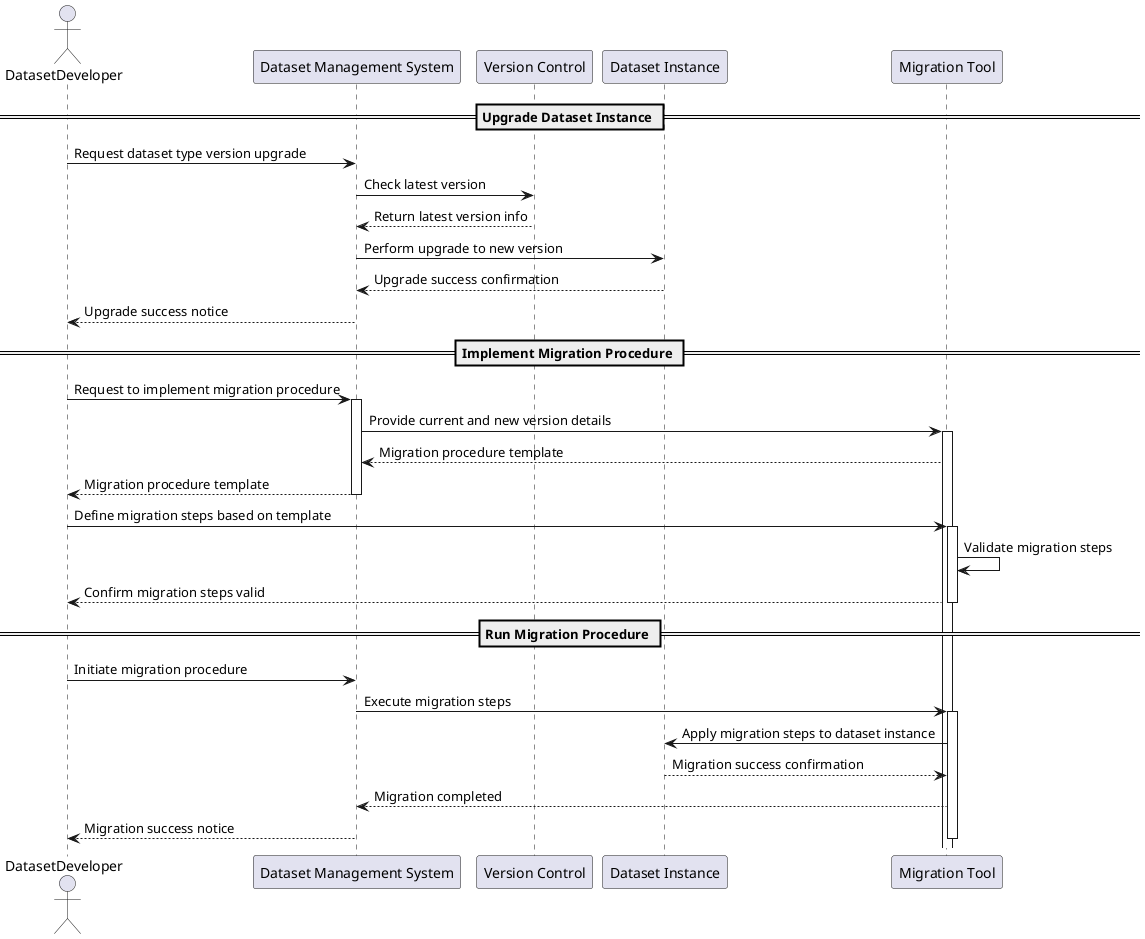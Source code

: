 @startuml
actor DatasetDeveloper as developer
participant "Dataset Management System" as DMS
participant "Version Control" as VC
participant "Dataset Instance" as DI
participant "Migration Tool" as MT

== Upgrade Dataset Instance ==
developer -> DMS: Request dataset type version upgrade
DMS -> VC: Check latest version
VC --> DMS: Return latest version info
DMS -> DI: Perform upgrade to new version
DI --> DMS: Upgrade success confirmation
DMS --> developer: Upgrade success notice

== Implement Migration Procedure ==
developer -> DMS: Request to implement migration procedure
activate DMS
DMS -> MT: Provide current and new version details
activate MT
MT --> DMS: Migration procedure template
DMS --> developer: Migration procedure template
deactivate DMS

developer -> MT: Define migration steps based on template
activate MT
MT -> MT: Validate migration steps
MT --> developer: Confirm migration steps valid
deactivate MT

== Run Migration Procedure ==
developer -> DMS: Initiate migration procedure
DMS -> MT: Execute migration steps
activate MT
MT -> DI: Apply migration steps to dataset instance
DI --> MT: Migration success confirmation
MT --> DMS: Migration completed
DMS --> developer: Migration success notice
deactivate MT

@enduml